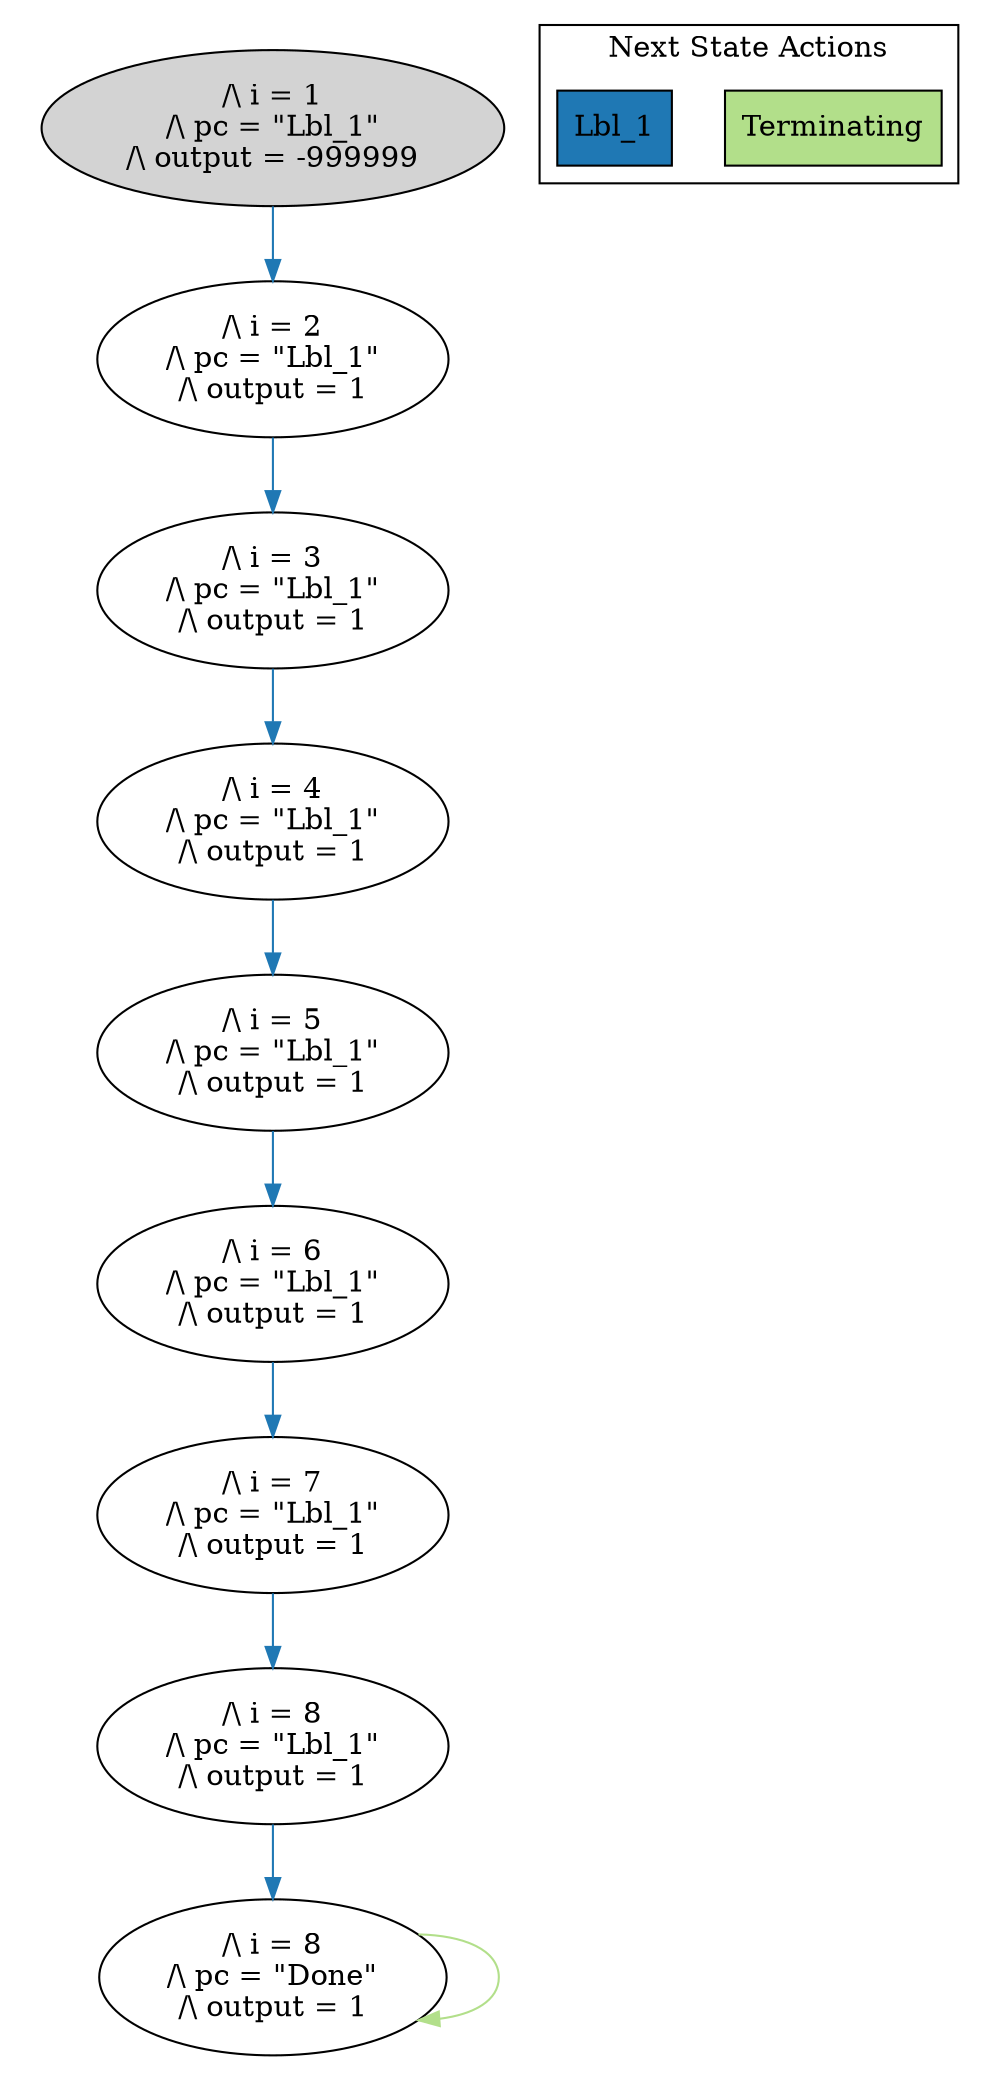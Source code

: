 strict digraph DiskGraph {
edge [colorscheme="paired12"]
nodesep=0.35;
subgraph cluster_graph {
color="white";
-6584048001632269286 [label="/\\ i = 1\n/\\ pc = \"Lbl_1\"\n/\\ output = -999999",style = filled]
-6584048001632269286 -> 5100408571945099555 [label="",color="2",fontcolor="2"];
5100408571945099555 [label="/\\ i = 2\n/\\ pc = \"Lbl_1\"\n/\\ output = 1"];
5100408571945099555 -> -5826360040544894288 [label="",color="2",fontcolor="2"];
-5826360040544894288 [label="/\\ i = 3\n/\\ pc = \"Lbl_1\"\n/\\ output = 1"];
-5826360040544894288 -> 6390094624941502119 [label="",color="2",fontcolor="2"];
6390094624941502119 [label="/\\ i = 4\n/\\ pc = \"Lbl_1\"\n/\\ output = 1"];
6390094624941502119 -> -5673695711285555916 [label="",color="2",fontcolor="2"];
-5673695711285555916 [label="/\\ i = 5\n/\\ pc = \"Lbl_1\"\n/\\ output = 1"];
-5673695711285555916 -> -4723774508407002378 [label="",color="2",fontcolor="2"];
-4723774508407002378 [label="/\\ i = 6\n/\\ pc = \"Lbl_1\"\n/\\ output = 1"];
-4723774508407002378 -> 6313236232658045285 [label="",color="2",fontcolor="2"];
6313236232658045285 [label="/\\ i = 7\n/\\ pc = \"Lbl_1\"\n/\\ output = 1"];
6313236232658045285 -> 7233592960578089391 [label="",color="2",fontcolor="2"];
7233592960578089391 [label="/\\ i = 8\n/\\ pc = \"Lbl_1\"\n/\\ output = 1"];
7233592960578089391 -> -8739480591202533597 [label="",color="2",fontcolor="2"];
-8739480591202533597 [label="/\\ i = 8\n/\\ pc = \"Done\"\n/\\ output = 1"];
-8739480591202533597 -> -8739480591202533597 [label="",color="3",fontcolor="3"];
{rank = same; -6584048001632269286;}
{rank = same; 5100408571945099555;}
{rank = same; -5826360040544894288;}
{rank = same; 6390094624941502119;}
{rank = same; -5673695711285555916;}
{rank = same; -4723774508407002378;}
{rank = same; 6313236232658045285;}
{rank = same; 7233592960578089391;}
{rank = same; -8739480591202533597;}
}
subgraph cluster_legend {graph[style=bold];label = "Next State Actions" style="solid"
node [ labeljust="l",colorscheme="paired12",style=filled,shape=record ]
Terminating [label="Terminating",fillcolor=3]
Lbl_1 [label="Lbl_1",fillcolor=2]
}}